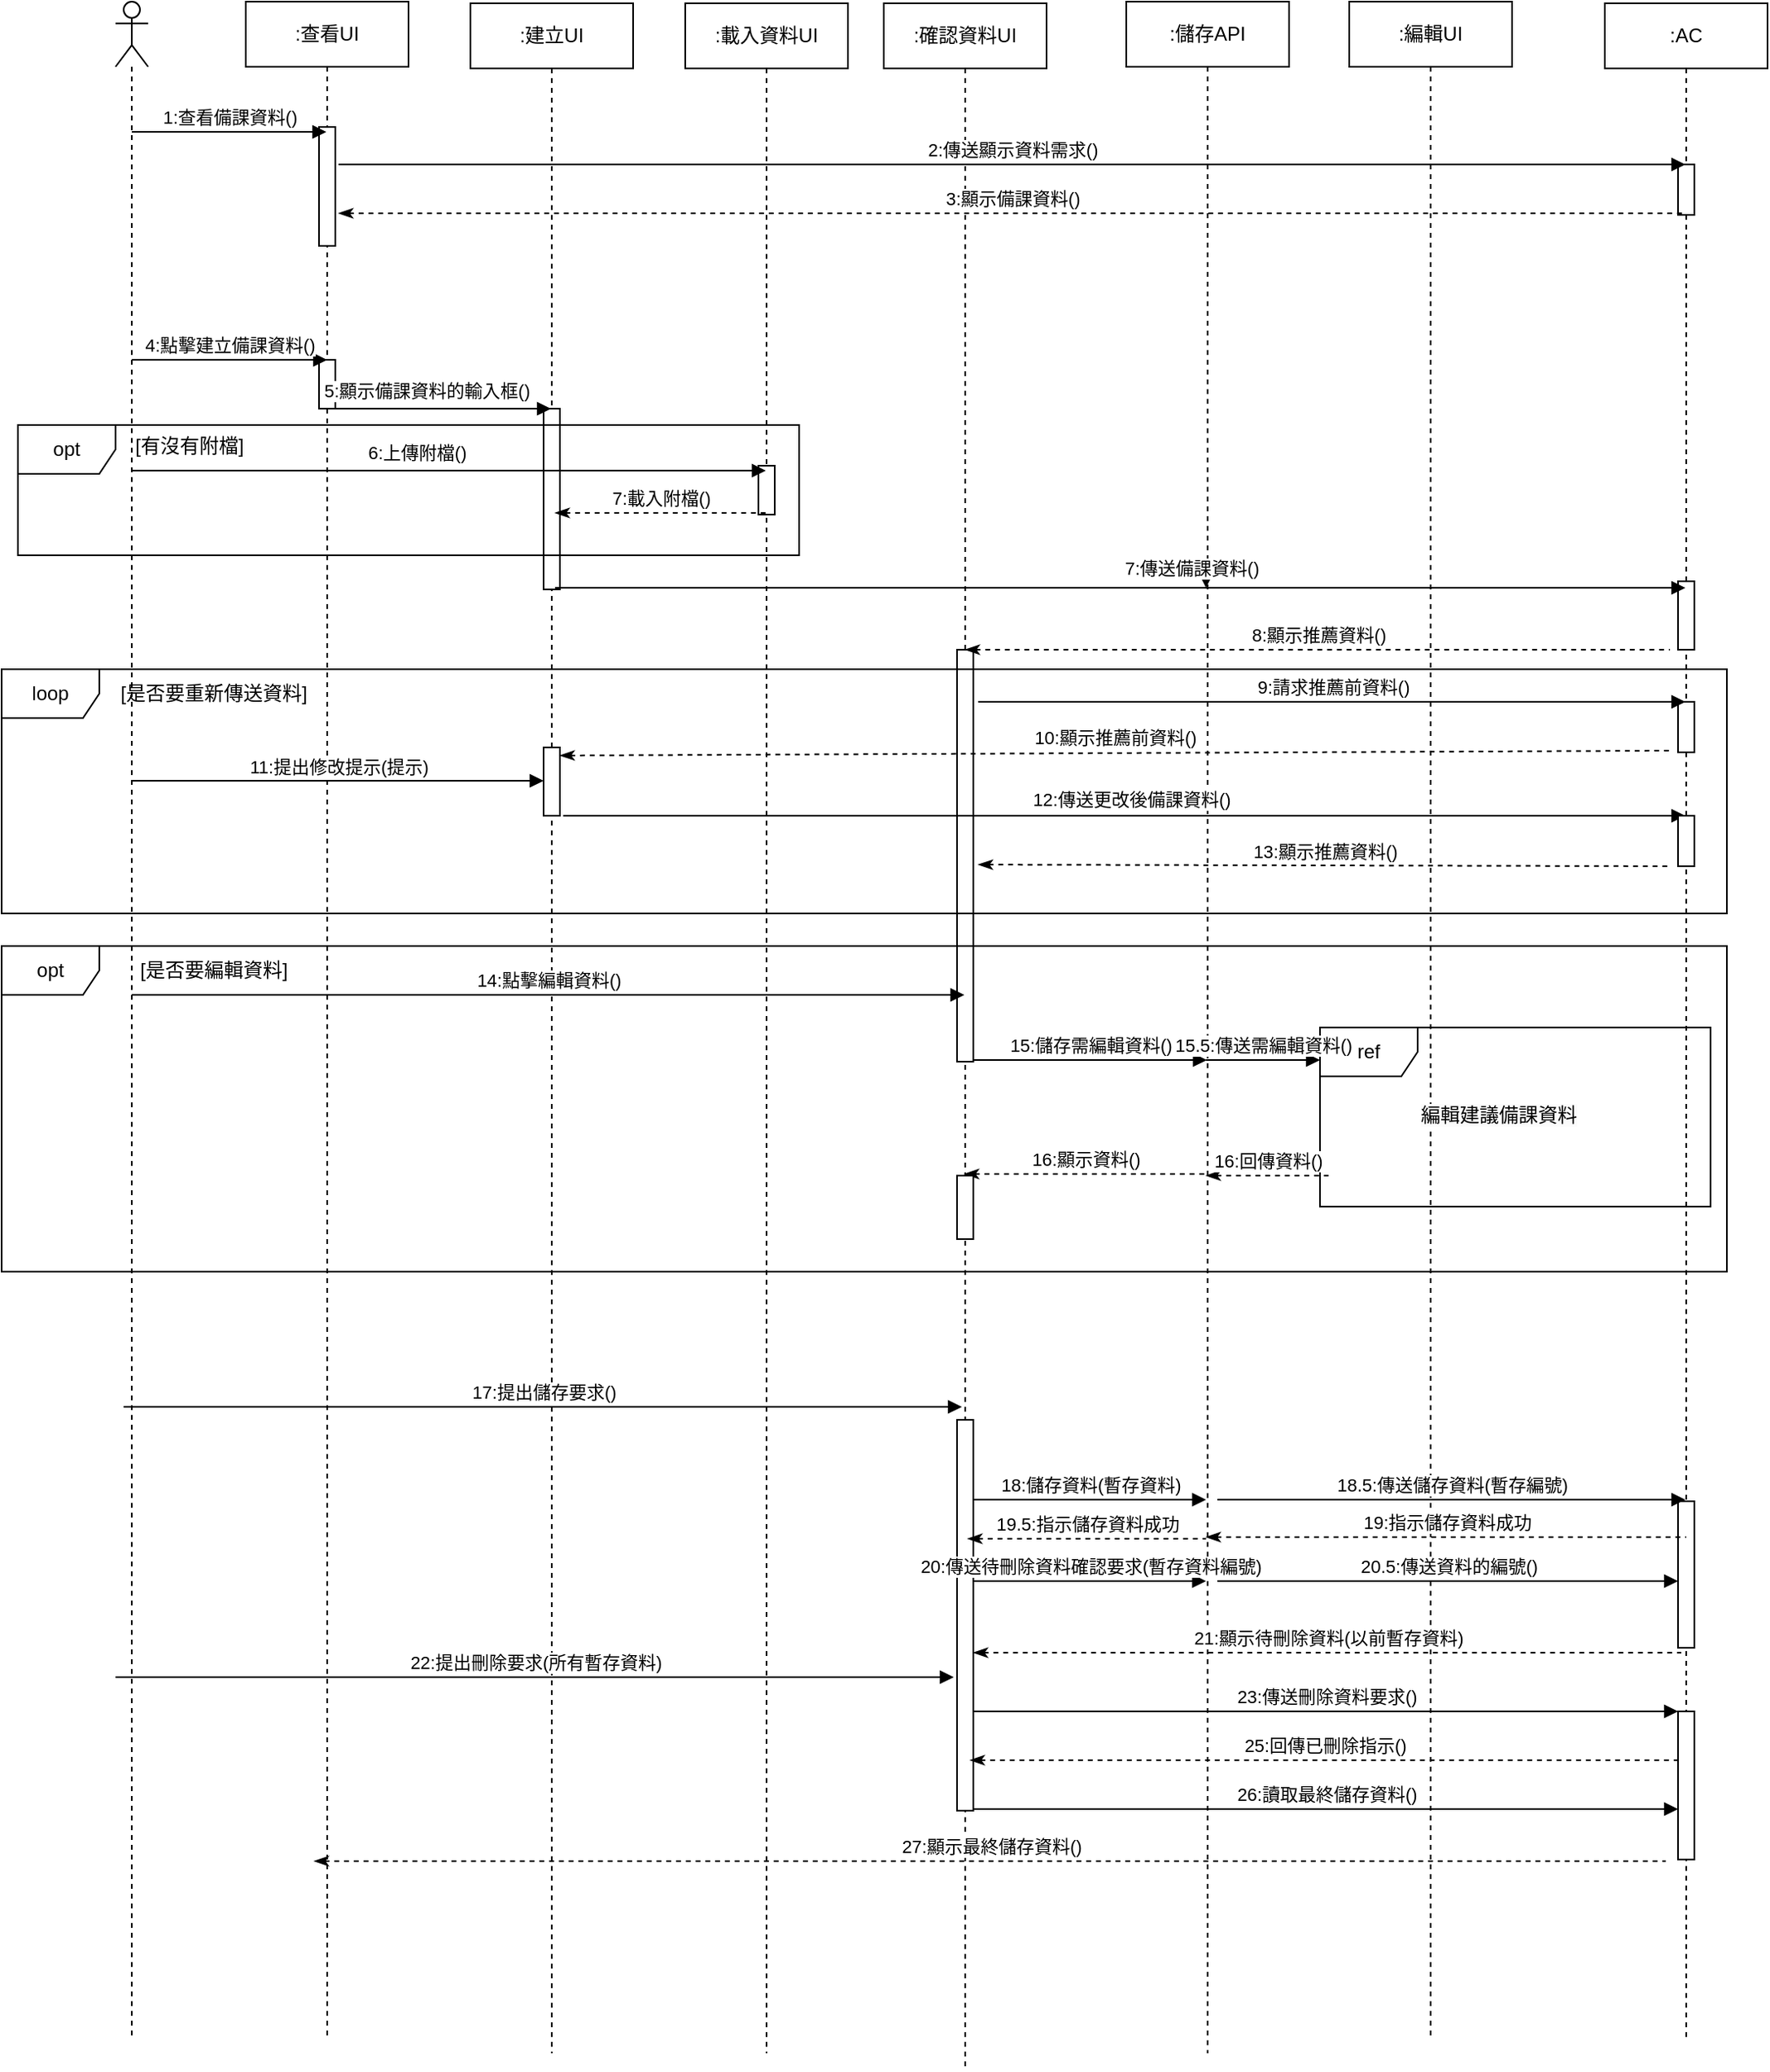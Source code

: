 <mxfile version="25.0.3">
  <diagram name="第 1 页" id="O-JAYGMxtfNgu9QWobxc">
    <mxGraphModel dx="4522" dy="686" grid="1" gridSize="10" guides="1" tooltips="1" connect="1" arrows="1" fold="1" page="1" pageScale="1" pageWidth="3300" pageHeight="4681" math="0" shadow="0">
      <root>
        <mxCell id="0" />
        <mxCell id="1" parent="0" />
        <mxCell id="cSUb0s7sQzvSsTjn1v_9-1" value="" style="shape=umlLifeline;perimeter=lifelinePerimeter;whiteSpace=wrap;html=1;container=1;dropTarget=0;collapsible=0;recursiveResize=0;outlineConnect=0;portConstraint=eastwest;newEdgeStyle={&quot;curved&quot;:0,&quot;rounded&quot;:0};participant=umlActor;" parent="1" vertex="1">
          <mxGeometry x="30" y="30" width="20" height="1250" as="geometry" />
        </mxCell>
        <mxCell id="cSUb0s7sQzvSsTjn1v_9-2" value=":查看UI" style="shape=umlLifeline;perimeter=lifelinePerimeter;whiteSpace=wrap;html=1;container=1;dropTarget=0;collapsible=0;recursiveResize=0;outlineConnect=0;portConstraint=eastwest;newEdgeStyle={&quot;curved&quot;:0,&quot;rounded&quot;:0};" parent="1" vertex="1">
          <mxGeometry x="110" y="30" width="100" height="1250" as="geometry" />
        </mxCell>
        <mxCell id="cSUb0s7sQzvSsTjn1v_9-3" value="" style="html=1;points=[[0,0,0,0,5],[0,1,0,0,-5],[1,0,0,0,5],[1,1,0,0,-5]];perimeter=orthogonalPerimeter;outlineConnect=0;targetShapes=umlLifeline;portConstraint=eastwest;newEdgeStyle={&quot;curved&quot;:0,&quot;rounded&quot;:0};" parent="cSUb0s7sQzvSsTjn1v_9-2" vertex="1">
          <mxGeometry x="45" y="77" width="10" height="73" as="geometry" />
        </mxCell>
        <mxCell id="cSUb0s7sQzvSsTjn1v_9-4" value="" style="html=1;points=[[0,0,0,0,5],[0,1,0,0,-5],[1,0,0,0,5],[1,1,0,0,-5]];perimeter=orthogonalPerimeter;outlineConnect=0;targetShapes=umlLifeline;portConstraint=eastwest;newEdgeStyle={&quot;curved&quot;:0,&quot;rounded&quot;:0};" parent="cSUb0s7sQzvSsTjn1v_9-2" vertex="1">
          <mxGeometry x="45" y="220" width="10" height="30" as="geometry" />
        </mxCell>
        <mxCell id="cSUb0s7sQzvSsTjn1v_9-6" value=":建立UI" style="shape=umlLifeline;perimeter=lifelinePerimeter;whiteSpace=wrap;html=1;container=1;dropTarget=0;collapsible=0;recursiveResize=0;outlineConnect=0;portConstraint=eastwest;newEdgeStyle={&quot;curved&quot;:0,&quot;rounded&quot;:0};" parent="1" vertex="1">
          <mxGeometry x="248" y="31" width="100" height="1259" as="geometry" />
        </mxCell>
        <mxCell id="cSUb0s7sQzvSsTjn1v_9-7" value="" style="html=1;points=[[0,0,0,0,5],[0,1,0,0,-5],[1,0,0,0,5],[1,1,0,0,-5]];perimeter=orthogonalPerimeter;outlineConnect=0;targetShapes=umlLifeline;portConstraint=eastwest;newEdgeStyle={&quot;curved&quot;:0,&quot;rounded&quot;:0};" parent="cSUb0s7sQzvSsTjn1v_9-6" vertex="1">
          <mxGeometry x="45" y="249" width="10" height="111" as="geometry" />
        </mxCell>
        <mxCell id="cSUb0s7sQzvSsTjn1v_9-8" value=":確認資料UI" style="shape=umlLifeline;perimeter=lifelinePerimeter;whiteSpace=wrap;html=1;container=1;dropTarget=0;collapsible=0;recursiveResize=0;outlineConnect=0;portConstraint=eastwest;newEdgeStyle={&quot;curved&quot;:0,&quot;rounded&quot;:0};" parent="1" vertex="1">
          <mxGeometry x="502" y="31" width="100" height="1269" as="geometry" />
        </mxCell>
        <mxCell id="cSUb0s7sQzvSsTjn1v_9-9" value="" style="html=1;points=[[0,0,0,0,5],[0,1,0,0,-5],[1,0,0,0,5],[1,1,0,0,-5]];perimeter=orthogonalPerimeter;outlineConnect=0;targetShapes=umlLifeline;portConstraint=eastwest;newEdgeStyle={&quot;curved&quot;:0,&quot;rounded&quot;:0};" parent="cSUb0s7sQzvSsTjn1v_9-8" vertex="1">
          <mxGeometry x="45" y="397" width="10" height="253" as="geometry" />
        </mxCell>
        <mxCell id="cSUb0s7sQzvSsTjn1v_9-5" value="" style="html=1;points=[[0,0,0,0,5],[0,1,0,0,-5],[1,0,0,0,5],[1,1,0,0,-5]];perimeter=orthogonalPerimeter;outlineConnect=0;targetShapes=umlLifeline;portConstraint=eastwest;newEdgeStyle={&quot;curved&quot;:0,&quot;rounded&quot;:0};" parent="cSUb0s7sQzvSsTjn1v_9-8" vertex="1">
          <mxGeometry x="45" y="870" width="10" height="240" as="geometry" />
        </mxCell>
        <mxCell id="cSUb0s7sQzvSsTjn1v_9-11" value=":編輯UI" style="shape=umlLifeline;perimeter=lifelinePerimeter;whiteSpace=wrap;html=1;container=1;dropTarget=0;collapsible=0;recursiveResize=0;outlineConnect=0;portConstraint=eastwest;newEdgeStyle={&quot;curved&quot;:0,&quot;rounded&quot;:0};" parent="1" vertex="1">
          <mxGeometry x="788" y="30" width="100" height="1250" as="geometry" />
        </mxCell>
        <mxCell id="cSUb0s7sQzvSsTjn1v_9-13" value=":儲存API" style="shape=umlLifeline;perimeter=lifelinePerimeter;whiteSpace=wrap;html=1;container=1;dropTarget=0;collapsible=0;recursiveResize=0;outlineConnect=0;portConstraint=eastwest;newEdgeStyle={&quot;curved&quot;:0,&quot;rounded&quot;:0};" parent="1" vertex="1">
          <mxGeometry x="651" y="30" width="100" height="1260" as="geometry" />
        </mxCell>
        <mxCell id="cSUb0s7sQzvSsTjn1v_9-14" value=":AC" style="shape=umlLifeline;perimeter=lifelinePerimeter;whiteSpace=wrap;html=1;container=1;dropTarget=0;collapsible=0;recursiveResize=0;outlineConnect=0;portConstraint=eastwest;newEdgeStyle={&quot;curved&quot;:0,&quot;rounded&quot;:0};" parent="1" vertex="1">
          <mxGeometry x="945" y="31" width="100" height="1249" as="geometry" />
        </mxCell>
        <mxCell id="cSUb0s7sQzvSsTjn1v_9-15" value="" style="html=1;points=[[0,0,0,0,5],[0,1,0,0,-5],[1,0,0,0,5],[1,1,0,0,-5]];perimeter=orthogonalPerimeter;outlineConnect=0;targetShapes=umlLifeline;portConstraint=eastwest;newEdgeStyle={&quot;curved&quot;:0,&quot;rounded&quot;:0};" parent="cSUb0s7sQzvSsTjn1v_9-14" vertex="1">
          <mxGeometry x="45" y="99" width="10" height="31" as="geometry" />
        </mxCell>
        <mxCell id="cSUb0s7sQzvSsTjn1v_9-16" value="" style="html=1;points=[[0,0,0,0,5],[0,1,0,0,-5],[1,0,0,0,5],[1,1,0,0,-5]];perimeter=orthogonalPerimeter;outlineConnect=0;targetShapes=umlLifeline;portConstraint=eastwest;newEdgeStyle={&quot;curved&quot;:0,&quot;rounded&quot;:0};" parent="cSUb0s7sQzvSsTjn1v_9-14" vertex="1">
          <mxGeometry x="45" y="429" width="10" height="31" as="geometry" />
        </mxCell>
        <mxCell id="cSUb0s7sQzvSsTjn1v_9-17" value="" style="html=1;points=[[0,0,0,0,5],[0,1,0,0,-5],[1,0,0,0,5],[1,1,0,0,-5]];perimeter=orthogonalPerimeter;outlineConnect=0;targetShapes=umlLifeline;portConstraint=eastwest;newEdgeStyle={&quot;curved&quot;:0,&quot;rounded&quot;:0};" parent="cSUb0s7sQzvSsTjn1v_9-14" vertex="1">
          <mxGeometry x="45" y="355" width="10" height="42" as="geometry" />
        </mxCell>
        <mxCell id="cSUb0s7sQzvSsTjn1v_9-19" value="" style="html=1;points=[[0,0,0,0,5],[0,1,0,0,-5],[1,0,0,0,5],[1,1,0,0,-5]];perimeter=orthogonalPerimeter;outlineConnect=0;targetShapes=umlLifeline;portConstraint=eastwest;newEdgeStyle={&quot;curved&quot;:0,&quot;rounded&quot;:0};" parent="cSUb0s7sQzvSsTjn1v_9-14" vertex="1">
          <mxGeometry x="45" y="920" width="10" height="90" as="geometry" />
        </mxCell>
        <mxCell id="GXKdgMsnnEw2hDHPbhKI-5" value="" style="html=1;points=[[0,0,0,0,5],[0,1,0,0,-5],[1,0,0,0,5],[1,1,0,0,-5]];perimeter=orthogonalPerimeter;outlineConnect=0;targetShapes=umlLifeline;portConstraint=eastwest;newEdgeStyle={&quot;curved&quot;:0,&quot;rounded&quot;:0};" vertex="1" parent="cSUb0s7sQzvSsTjn1v_9-14">
          <mxGeometry x="45" y="1049" width="10" height="91" as="geometry" />
        </mxCell>
        <mxCell id="cSUb0s7sQzvSsTjn1v_9-20" value="1:查看備課資料()" style="html=1;verticalAlign=bottom;endArrow=block;curved=0;rounded=0;" parent="1" target="cSUb0s7sQzvSsTjn1v_9-2" edge="1">
          <mxGeometry width="80" relative="1" as="geometry">
            <mxPoint x="40" y="110" as="sourcePoint" />
            <mxPoint x="120" y="110" as="targetPoint" />
          </mxGeometry>
        </mxCell>
        <mxCell id="cSUb0s7sQzvSsTjn1v_9-21" value="2:傳送顯示資料需求()" style="html=1;verticalAlign=bottom;endArrow=block;curved=0;rounded=0;" parent="1" target="cSUb0s7sQzvSsTjn1v_9-14" edge="1">
          <mxGeometry width="80" relative="1" as="geometry">
            <mxPoint x="167" y="130" as="sourcePoint" />
            <mxPoint x="287" y="130" as="targetPoint" />
          </mxGeometry>
        </mxCell>
        <mxCell id="cSUb0s7sQzvSsTjn1v_9-22" value="3:顯示備課資料()" style="html=1;verticalAlign=bottom;endArrow=none;curved=0;rounded=0;startArrow=classicThin;startFill=1;endFill=0;dashed=1;" parent="1" target="cSUb0s7sQzvSsTjn1v_9-14" edge="1">
          <mxGeometry width="80" relative="1" as="geometry">
            <mxPoint x="167" y="160" as="sourcePoint" />
            <mxPoint x="877" y="160" as="targetPoint" />
          </mxGeometry>
        </mxCell>
        <mxCell id="cSUb0s7sQzvSsTjn1v_9-23" value="4:點擊建立備課資料()" style="html=1;verticalAlign=bottom;endArrow=block;curved=0;rounded=0;" parent="1" edge="1">
          <mxGeometry width="80" relative="1" as="geometry">
            <mxPoint x="40" y="250" as="sourcePoint" />
            <mxPoint x="160" y="250" as="targetPoint" />
          </mxGeometry>
        </mxCell>
        <mxCell id="cSUb0s7sQzvSsTjn1v_9-24" value="" style="html=1;verticalAlign=bottom;endArrow=block;curved=0;rounded=0;" parent="1" edge="1">
          <mxGeometry width="80" relative="1" as="geometry">
            <mxPoint x="160" y="280" as="sourcePoint" />
            <mxPoint x="297.5" y="280" as="targetPoint" />
          </mxGeometry>
        </mxCell>
        <mxCell id="cSUb0s7sQzvSsTjn1v_9-25" value="5:顯示備課資料的輸入框()" style="edgeLabel;html=1;align=center;verticalAlign=middle;resizable=0;points=[];" parent="cSUb0s7sQzvSsTjn1v_9-24" vertex="1" connectable="0">
          <mxGeometry x="-0.244" y="1" relative="1" as="geometry">
            <mxPoint x="9" y="-10" as="offset" />
          </mxGeometry>
        </mxCell>
        <mxCell id="cSUb0s7sQzvSsTjn1v_9-26" value=":載入資料UI" style="shape=umlLifeline;perimeter=lifelinePerimeter;whiteSpace=wrap;html=1;container=1;dropTarget=0;collapsible=0;recursiveResize=0;outlineConnect=0;portConstraint=eastwest;newEdgeStyle={&quot;curved&quot;:0,&quot;rounded&quot;:0};" parent="1" vertex="1">
          <mxGeometry x="380" y="31" width="100" height="1259" as="geometry" />
        </mxCell>
        <mxCell id="cSUb0s7sQzvSsTjn1v_9-27" value="" style="html=1;points=[[0,0,0,0,5],[0,1,0,0,-5],[1,0,0,0,5],[1,1,0,0,-5]];perimeter=orthogonalPerimeter;outlineConnect=0;targetShapes=umlLifeline;portConstraint=eastwest;newEdgeStyle={&quot;curved&quot;:0,&quot;rounded&quot;:0};" parent="cSUb0s7sQzvSsTjn1v_9-26" vertex="1">
          <mxGeometry x="45" y="284" width="10" height="30" as="geometry" />
        </mxCell>
        <mxCell id="cSUb0s7sQzvSsTjn1v_9-28" value="opt" style="shape=umlFrame;whiteSpace=wrap;html=1;pointerEvents=0;" parent="1" vertex="1">
          <mxGeometry x="-30" y="290" width="480" height="80" as="geometry" />
        </mxCell>
        <mxCell id="cSUb0s7sQzvSsTjn1v_9-29" value="[有沒有附檔]" style="text;html=1;align=center;verticalAlign=middle;resizable=0;points=[];autosize=1;strokeColor=none;fillColor=none;" parent="1" vertex="1">
          <mxGeometry x="30" y="288" width="90" height="30" as="geometry" />
        </mxCell>
        <mxCell id="cSUb0s7sQzvSsTjn1v_9-30" value="&lt;div&gt;&lt;br&gt;&lt;/div&gt;&lt;div&gt;&lt;br&gt;&lt;/div&gt;" style="html=1;verticalAlign=bottom;endArrow=block;curved=0;rounded=0;" parent="1" target="cSUb0s7sQzvSsTjn1v_9-26" edge="1">
          <mxGeometry width="80" relative="1" as="geometry">
            <mxPoint x="40" y="318" as="sourcePoint" />
            <mxPoint x="167.5" y="318" as="targetPoint" />
          </mxGeometry>
        </mxCell>
        <mxCell id="cSUb0s7sQzvSsTjn1v_9-31" value="6:上傳附檔()" style="edgeLabel;html=1;align=center;verticalAlign=middle;resizable=0;points=[];" parent="cSUb0s7sQzvSsTjn1v_9-30" vertex="1" connectable="0">
          <mxGeometry x="-0.101" y="3" relative="1" as="geometry">
            <mxPoint y="-8" as="offset" />
          </mxGeometry>
        </mxCell>
        <mxCell id="cSUb0s7sQzvSsTjn1v_9-32" value="7:載入附檔()" style="html=1;verticalAlign=bottom;endArrow=none;curved=0;rounded=0;startArrow=classicThin;startFill=1;endFill=0;dashed=1;" parent="1" edge="1">
          <mxGeometry width="80" relative="1" as="geometry">
            <mxPoint x="300" y="344" as="sourcePoint" />
            <mxPoint x="430" y="344" as="targetPoint" />
          </mxGeometry>
        </mxCell>
        <mxCell id="cSUb0s7sQzvSsTjn1v_9-33" value="" style="html=1;verticalAlign=bottom;endArrow=block;curved=0;rounded=0;" parent="1" edge="1">
          <mxGeometry width="80" relative="1" as="geometry">
            <mxPoint x="700" y="386" as="sourcePoint" />
            <mxPoint x="700" y="390" as="targetPoint" />
          </mxGeometry>
        </mxCell>
        <mxCell id="cSUb0s7sQzvSsTjn1v_9-34" value="7:傳送備課資料()" style="edgeLabel;html=1;align=center;verticalAlign=middle;resizable=0;points=[];" parent="cSUb0s7sQzvSsTjn1v_9-33" vertex="1" connectable="0">
          <mxGeometry x="0.038" relative="1" as="geometry">
            <mxPoint x="-9" y="-10" as="offset" />
          </mxGeometry>
        </mxCell>
        <mxCell id="cSUb0s7sQzvSsTjn1v_9-35" value="8:顯示推薦資料()" style="html=1;verticalAlign=bottom;endArrow=none;curved=0;rounded=0;startArrow=classicThin;startFill=1;endFill=0;dashed=1;" parent="1" source="cSUb0s7sQzvSsTjn1v_9-8" edge="1">
          <mxGeometry width="80" relative="1" as="geometry">
            <mxPoint x="696.5" y="428" as="sourcePoint" />
            <mxPoint x="985" y="428" as="targetPoint" />
          </mxGeometry>
        </mxCell>
        <mxCell id="cSUb0s7sQzvSsTjn1v_9-36" value="loop" style="shape=umlFrame;whiteSpace=wrap;html=1;pointerEvents=0;" parent="1" vertex="1">
          <mxGeometry x="-40" y="440" width="1060" height="150" as="geometry" />
        </mxCell>
        <mxCell id="cSUb0s7sQzvSsTjn1v_9-37" value="9:請求推薦前資料()" style="html=1;verticalAlign=bottom;endArrow=block;curved=0;rounded=0;" parent="1" target="cSUb0s7sQzvSsTjn1v_9-14" edge="1">
          <mxGeometry width="80" relative="1" as="geometry">
            <mxPoint x="560" y="460" as="sourcePoint" />
            <mxPoint x="640" y="460" as="targetPoint" />
          </mxGeometry>
        </mxCell>
        <mxCell id="cSUb0s7sQzvSsTjn1v_9-38" value="10:顯示推薦前資料()" style="html=1;verticalAlign=bottom;endArrow=none;curved=0;rounded=0;startArrow=classicThin;startFill=1;endFill=0;dashed=1;exitX=1;exitY=0;exitDx=0;exitDy=5;exitPerimeter=0;" parent="1" source="cSUb0s7sQzvSsTjn1v_9-39" edge="1">
          <mxGeometry width="80" relative="1" as="geometry">
            <mxPoint x="450" y="490" as="sourcePoint" />
            <mxPoint x="985.5" y="490" as="targetPoint" />
          </mxGeometry>
        </mxCell>
        <mxCell id="cSUb0s7sQzvSsTjn1v_9-39" value="" style="html=1;points=[[0,0,0,0,5],[0,1,0,0,-5],[1,0,0,0,5],[1,1,0,0,-5]];perimeter=orthogonalPerimeter;outlineConnect=0;targetShapes=umlLifeline;portConstraint=eastwest;newEdgeStyle={&quot;curved&quot;:0,&quot;rounded&quot;:0};" parent="1" vertex="1">
          <mxGeometry x="293" y="488" width="10" height="42" as="geometry" />
        </mxCell>
        <mxCell id="cSUb0s7sQzvSsTjn1v_9-40" value="" style="html=1;verticalAlign=bottom;endArrow=block;curved=0;rounded=0;" parent="1" target="cSUb0s7sQzvSsTjn1v_9-14" edge="1">
          <mxGeometry width="80" relative="1" as="geometry">
            <mxPoint x="305" y="530" as="sourcePoint" />
            <mxPoint x="843" y="530" as="targetPoint" />
          </mxGeometry>
        </mxCell>
        <mxCell id="cSUb0s7sQzvSsTjn1v_9-41" value="12:傳送更改後備課資料()" style="edgeLabel;html=1;align=center;verticalAlign=middle;resizable=0;points=[];" parent="cSUb0s7sQzvSsTjn1v_9-40" vertex="1" connectable="0">
          <mxGeometry x="0.038" relative="1" as="geometry">
            <mxPoint x="-9" y="-10" as="offset" />
          </mxGeometry>
        </mxCell>
        <mxCell id="cSUb0s7sQzvSsTjn1v_9-42" value="[是否要重新傳送資料]" style="text;html=1;align=center;verticalAlign=middle;resizable=0;points=[];autosize=1;strokeColor=none;fillColor=none;" parent="1" vertex="1">
          <mxGeometry x="20" y="440" width="140" height="30" as="geometry" />
        </mxCell>
        <mxCell id="cSUb0s7sQzvSsTjn1v_9-43" value="11:提出修改提示(提示)" style="html=1;verticalAlign=bottom;endArrow=block;curved=0;rounded=0;" parent="1" target="cSUb0s7sQzvSsTjn1v_9-39" edge="1">
          <mxGeometry width="80" relative="1" as="geometry">
            <mxPoint x="40" y="508.5" as="sourcePoint" />
            <mxPoint x="160" y="508.5" as="targetPoint" />
          </mxGeometry>
        </mxCell>
        <mxCell id="cSUb0s7sQzvSsTjn1v_9-44" value="" style="html=1;points=[[0,0,0,0,5],[0,1,0,0,-5],[1,0,0,0,5],[1,1,0,0,-5]];perimeter=orthogonalPerimeter;outlineConnect=0;targetShapes=umlLifeline;portConstraint=eastwest;newEdgeStyle={&quot;curved&quot;:0,&quot;rounded&quot;:0};" parent="1" vertex="1">
          <mxGeometry x="990" y="530" width="10" height="31" as="geometry" />
        </mxCell>
        <mxCell id="cSUb0s7sQzvSsTjn1v_9-45" value="13:顯示推薦資料()" style="html=1;verticalAlign=bottom;endArrow=none;curved=0;rounded=0;startArrow=classicThin;startFill=1;endFill=0;dashed=1;" parent="1" edge="1">
          <mxGeometry width="80" relative="1" as="geometry">
            <mxPoint x="560" y="560" as="sourcePoint" />
            <mxPoint x="985.5" y="561" as="targetPoint" />
          </mxGeometry>
        </mxCell>
        <mxCell id="cSUb0s7sQzvSsTjn1v_9-46" value="opt" style="shape=umlFrame;whiteSpace=wrap;html=1;pointerEvents=0;" parent="1" vertex="1">
          <mxGeometry x="-40" y="610" width="1060" height="200" as="geometry" />
        </mxCell>
        <mxCell id="cSUb0s7sQzvSsTjn1v_9-47" value="[是否要編輯資料]" style="text;html=1;align=center;verticalAlign=middle;resizable=0;points=[];autosize=1;strokeColor=none;fillColor=none;" parent="1" vertex="1">
          <mxGeometry x="35" y="610" width="110" height="30" as="geometry" />
        </mxCell>
        <mxCell id="cSUb0s7sQzvSsTjn1v_9-50" value="" style="html=1;verticalAlign=bottom;endArrow=block;curved=0;rounded=0;" parent="1" target="cSUb0s7sQzvSsTjn1v_9-14" edge="1">
          <mxGeometry width="80" relative="1" as="geometry">
            <mxPoint x="300" y="390" as="sourcePoint" />
            <mxPoint x="696" y="390" as="targetPoint" />
          </mxGeometry>
        </mxCell>
        <mxCell id="cSUb0s7sQzvSsTjn1v_9-51" value="14:點擊編輯資料()" style="html=1;verticalAlign=bottom;endArrow=block;curved=0;rounded=0;" parent="1" edge="1">
          <mxGeometry width="80" relative="1" as="geometry">
            <mxPoint x="40" y="640" as="sourcePoint" />
            <mxPoint x="551.5" y="640" as="targetPoint" />
          </mxGeometry>
        </mxCell>
        <mxCell id="cSUb0s7sQzvSsTjn1v_9-61" value="16:顯示資料()" style="html=1;verticalAlign=bottom;endArrow=none;curved=0;rounded=0;startArrow=classicThin;startFill=1;endFill=0;dashed=1;" parent="1" edge="1" target="cSUb0s7sQzvSsTjn1v_9-13">
          <mxGeometry width="80" relative="1" as="geometry">
            <mxPoint x="551.5" y="750" as="sourcePoint" />
            <mxPoint x="650" y="750" as="targetPoint" />
          </mxGeometry>
        </mxCell>
        <mxCell id="cSUb0s7sQzvSsTjn1v_9-62" value="" style="html=1;points=[[0,0,0,0,5],[0,1,0,0,-5],[1,0,0,0,5],[1,1,0,0,-5]];perimeter=orthogonalPerimeter;outlineConnect=0;targetShapes=umlLifeline;portConstraint=eastwest;newEdgeStyle={&quot;curved&quot;:0,&quot;rounded&quot;:0};" parent="1" vertex="1">
          <mxGeometry x="547" y="751" width="10" height="39" as="geometry" />
        </mxCell>
        <mxCell id="cSUb0s7sQzvSsTjn1v_9-63" value="17:提出儲存要求()" style="html=1;verticalAlign=bottom;endArrow=block;curved=0;rounded=0;" parent="1" edge="1">
          <mxGeometry width="80" relative="1" as="geometry">
            <mxPoint x="35" y="893" as="sourcePoint" />
            <mxPoint x="550" y="893" as="targetPoint" />
          </mxGeometry>
        </mxCell>
        <mxCell id="cSUb0s7sQzvSsTjn1v_9-64" value="18:儲存資料(暫存資料)" style="html=1;verticalAlign=bottom;endArrow=block;curved=0;rounded=0;" parent="1" edge="1">
          <mxGeometry width="80" relative="1" as="geometry">
            <mxPoint x="557" y="950" as="sourcePoint" />
            <mxPoint x="700" y="950" as="targetPoint" />
          </mxGeometry>
        </mxCell>
        <mxCell id="cSUb0s7sQzvSsTjn1v_9-65" value="19:指示儲存資料成功" style="html=1;verticalAlign=bottom;endArrow=none;curved=0;rounded=0;startArrow=classicThin;startFill=1;endFill=0;dashed=1;" parent="1" edge="1">
          <mxGeometry width="80" relative="1" as="geometry">
            <mxPoint x="700" y="973" as="sourcePoint" />
            <mxPoint x="995" y="973" as="targetPoint" />
          </mxGeometry>
        </mxCell>
        <mxCell id="cSUb0s7sQzvSsTjn1v_9-67" value="15:儲存需編輯資料()" style="html=1;verticalAlign=bottom;endArrow=block;curved=0;rounded=0;" parent="1" edge="1" target="cSUb0s7sQzvSsTjn1v_9-13">
          <mxGeometry width="80" relative="1" as="geometry">
            <mxPoint x="557" y="680" as="sourcePoint" />
            <mxPoint x="650" y="680" as="targetPoint" />
          </mxGeometry>
        </mxCell>
        <mxCell id="cSUb0s7sQzvSsTjn1v_9-69" value="ref" style="shape=umlFrame;whiteSpace=wrap;html=1;pointerEvents=0;" parent="1" vertex="1">
          <mxGeometry x="770" y="660" width="240" height="110" as="geometry" />
        </mxCell>
        <mxCell id="cSUb0s7sQzvSsTjn1v_9-70" value="&lt;span style=&quot;color: rgb(0, 0, 0); font-family: Helvetica; font-size: 12px; font-style: normal; font-variant-ligatures: normal; font-variant-caps: normal; font-weight: 400; letter-spacing: normal; orphans: 2; text-align: center; text-indent: 0px; text-transform: none; widows: 2; word-spacing: 0px; -webkit-text-stroke-width: 0px; white-space: normal; background-color: rgb(251, 251, 251); text-decoration-thickness: initial; text-decoration-style: initial; text-decoration-color: initial; display: inline !important; float: none;&quot;&gt;編輯建議備課資料&lt;/span&gt;" style="text;whiteSpace=wrap;html=1;" parent="1" vertex="1">
          <mxGeometry x="830" y="700" width="130" height="40" as="geometry" />
        </mxCell>
        <mxCell id="GXKdgMsnnEw2hDHPbhKI-3" value="22:提出刪除要求(所有暫存資料)" style="html=1;verticalAlign=bottom;endArrow=block;curved=0;rounded=0;" edge="1" parent="1">
          <mxGeometry width="80" relative="1" as="geometry">
            <mxPoint x="30" y="1059" as="sourcePoint" />
            <mxPoint x="545" y="1059" as="targetPoint" />
          </mxGeometry>
        </mxCell>
        <mxCell id="GXKdgMsnnEw2hDHPbhKI-4" value="23:傳送刪除資料要求()" style="html=1;verticalAlign=bottom;endArrow=block;curved=0;rounded=0;" edge="1" parent="1">
          <mxGeometry width="80" relative="1" as="geometry">
            <mxPoint x="557" y="1080" as="sourcePoint" />
            <mxPoint x="990" y="1080" as="targetPoint" />
          </mxGeometry>
        </mxCell>
        <mxCell id="GXKdgMsnnEw2hDHPbhKI-6" value="27:顯示最終儲存資料()" style="html=1;verticalAlign=bottom;endArrow=none;curved=0;rounded=0;startArrow=classicThin;startFill=1;endFill=0;dashed=1;" edge="1" parent="1">
          <mxGeometry width="80" relative="1" as="geometry">
            <mxPoint x="152" y="1172" as="sourcePoint" />
            <mxPoint x="982.5" y="1172" as="targetPoint" />
          </mxGeometry>
        </mxCell>
        <mxCell id="GXKdgMsnnEw2hDHPbhKI-7" value="20:傳送待刪除資料確認要求(暫存資料編號)" style="html=1;verticalAlign=bottom;endArrow=block;curved=0;rounded=0;" edge="1" parent="1">
          <mxGeometry x="0.002" width="80" relative="1" as="geometry">
            <mxPoint x="557" y="1000" as="sourcePoint" />
            <mxPoint x="700" y="1000" as="targetPoint" />
            <mxPoint as="offset" />
          </mxGeometry>
        </mxCell>
        <mxCell id="GXKdgMsnnEw2hDHPbhKI-8" value="21:顯示待刪除資料(以前暫存資料)" style="html=1;verticalAlign=bottom;endArrow=none;curved=0;rounded=0;startArrow=classicThin;startFill=1;endFill=0;dashed=1;" edge="1" parent="1">
          <mxGeometry width="80" relative="1" as="geometry">
            <mxPoint x="557" y="1044" as="sourcePoint" />
            <mxPoint x="992" y="1044" as="targetPoint" />
          </mxGeometry>
        </mxCell>
        <mxCell id="GXKdgMsnnEw2hDHPbhKI-10" value="18.5:傳送儲存資料(暫存編號)" style="html=1;verticalAlign=bottom;endArrow=block;curved=0;rounded=0;" edge="1" parent="1" target="cSUb0s7sQzvSsTjn1v_9-14">
          <mxGeometry width="80" relative="1" as="geometry">
            <mxPoint x="707" y="950" as="sourcePoint" />
            <mxPoint x="850" y="950" as="targetPoint" />
          </mxGeometry>
        </mxCell>
        <mxCell id="GXKdgMsnnEw2hDHPbhKI-12" value="20.5:傳送資料的編號()" style="html=1;verticalAlign=bottom;endArrow=block;curved=0;rounded=0;" edge="1" parent="1">
          <mxGeometry x="0.002" width="80" relative="1" as="geometry">
            <mxPoint x="707" y="1000" as="sourcePoint" />
            <mxPoint x="990" y="1000" as="targetPoint" />
            <mxPoint as="offset" />
          </mxGeometry>
        </mxCell>
        <mxCell id="GXKdgMsnnEw2hDHPbhKI-13" value="19.5:指示儲存資料成功" style="html=1;verticalAlign=bottom;endArrow=none;curved=0;rounded=0;startArrow=classicThin;startFill=1;endFill=0;dashed=1;" edge="1" parent="1">
          <mxGeometry width="80" relative="1" as="geometry">
            <mxPoint x="553.5" y="974" as="sourcePoint" />
            <mxPoint x="700" y="974" as="targetPoint" />
          </mxGeometry>
        </mxCell>
        <mxCell id="GXKdgMsnnEw2hDHPbhKI-14" value="25:回傳已刪除指示()" style="html=1;verticalAlign=bottom;endArrow=none;curved=0;rounded=0;startArrow=classicThin;startFill=1;endFill=0;dashed=1;" edge="1" parent="1">
          <mxGeometry width="80" relative="1" as="geometry">
            <mxPoint x="555" y="1110" as="sourcePoint" />
            <mxPoint x="990" y="1110" as="targetPoint" />
          </mxGeometry>
        </mxCell>
        <mxCell id="GXKdgMsnnEw2hDHPbhKI-15" value="26:讀取最終儲存資料()" style="html=1;verticalAlign=bottom;endArrow=block;curved=0;rounded=0;" edge="1" parent="1" target="GXKdgMsnnEw2hDHPbhKI-5">
          <mxGeometry width="80" relative="1" as="geometry">
            <mxPoint x="557" y="1140" as="sourcePoint" />
            <mxPoint x="700" y="1140" as="targetPoint" />
          </mxGeometry>
        </mxCell>
        <mxCell id="GXKdgMsnnEw2hDHPbhKI-17" value="15.5:傳送需編輯資料()" style="html=1;verticalAlign=bottom;endArrow=block;curved=0;rounded=0;" edge="1" parent="1">
          <mxGeometry width="80" relative="1" as="geometry">
            <mxPoint x="700" y="680" as="sourcePoint" />
            <mxPoint x="770" y="680" as="targetPoint" />
          </mxGeometry>
        </mxCell>
        <mxCell id="GXKdgMsnnEw2hDHPbhKI-18" value="16:回傳資料()" style="html=1;verticalAlign=bottom;endArrow=none;curved=0;rounded=0;startArrow=classicThin;startFill=1;endFill=0;dashed=1;" edge="1" parent="1">
          <mxGeometry width="80" relative="1" as="geometry">
            <mxPoint x="700" y="751" as="sourcePoint" />
            <mxPoint x="775.25" y="751" as="targetPoint" />
          </mxGeometry>
        </mxCell>
      </root>
    </mxGraphModel>
  </diagram>
</mxfile>
